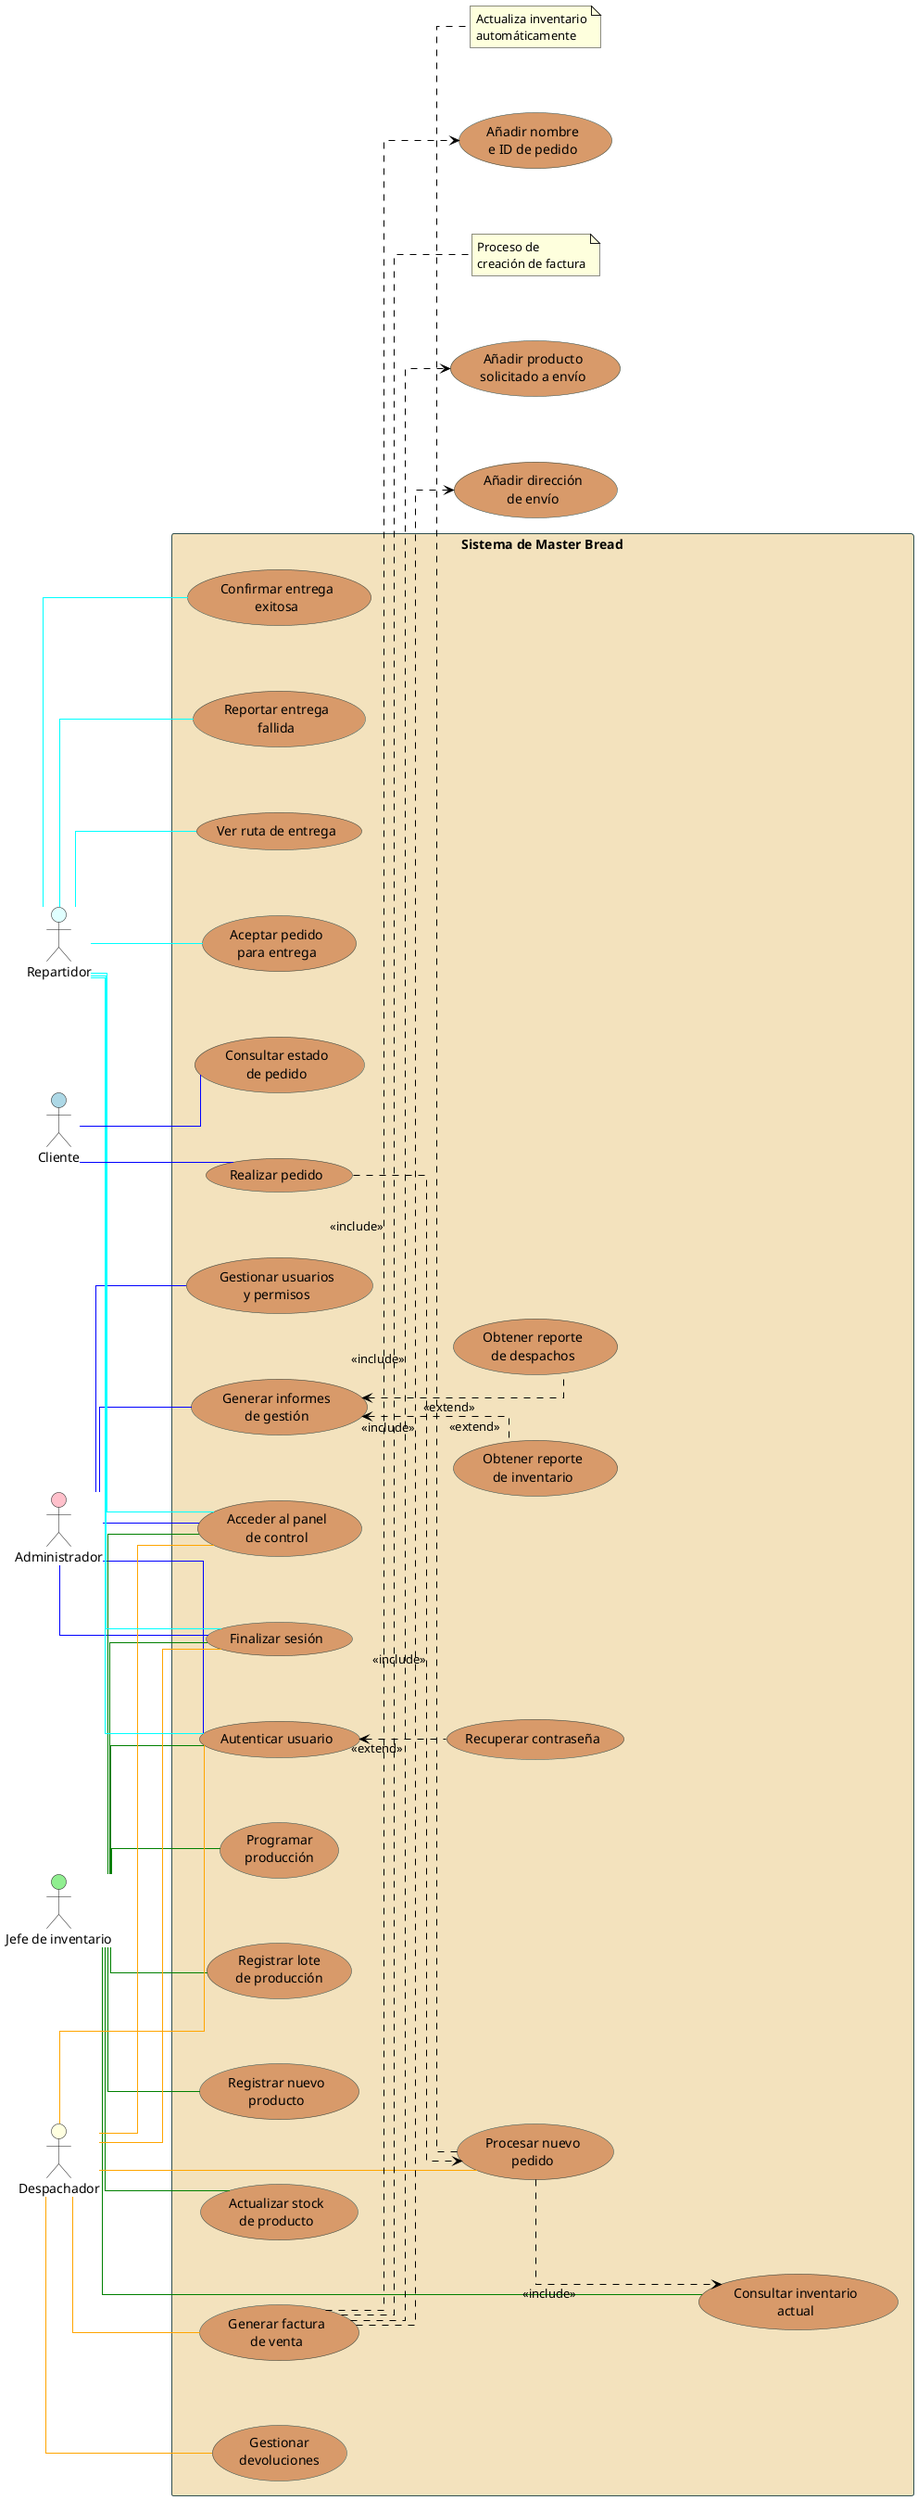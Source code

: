 @startuml Diagrama de casos de uso
left to right direction
skinparam linetype ortho
skinparam nodesep 70
skinparam ranksep 80
' Definición de estilos
skinparam usecase {
  BackgroundColor #d89a6a
  BorderColor DarkSlateGray
  ArrowColor #000000
  ActorBorderColor DarkSlateGray
  ActorBackgroundColor Wheat
}
skinparam rectangle {
  BackgroundColor #f3e2bd
  BorderColor DarkSlateGray
}
' Definición de actores
:Administrador: as admin #Pink
:Jefe de inventario: as inventory #LightGreen
:Despachador: as dispatcher #LightYellow
:Repartidor: as deliveryGuy #LightCyan
:Cliente: as customer #LightBlue

' Sistema principal
rectangle "Sistema de Master Bread" {
  ' Casos de uso comunes
  (Autenticar usuario) as UC1
  (Acceder al panel\nde control) as UC2
  (Finalizar sesión) as UC3
 
  ' Jefe de inventario
  (Consultar inventario\nactual) as UC4
  (Registrar nuevo\nproducto) as UC5
  (Actualizar stock\nde producto) as UC6
 
  ' Administrador
  (Generar informes\nde gestión) as UC9
  (Obtener reporte\nde inventario) as UC10
  (Obtener reporte\nde despachos) as UC11
  (Gestionar usuarios\ny permisos) as UC12
 
  ' Despachador
  (Procesar nuevo\npedido) as UC13
  (Generar factura\nde venta) as UC14
  (Gestionar\ndevoluciones) as UC15
 
  ' Repartidor
  (Ver ruta de entrega) as UC16
  (Aceptar pedido\npara entrega) as UC17
  (Confirmar entrega\nexitosa) as UC18
  (Reportar entrega\nfallida) as UC19

  ' Cliente
  (Realizar pedido) as UC20
  (Consultar estado\nde pedido) as UC21

  ' Casos de uso específicos de panadería
  (Programar\nproducción) as UC22
  (Registrar lote\nde producción) as UC23

  ' Extensiones
  (Recuperar contraseña) as UC24
}

' Relaciones de los actores
admin -[#blue]- UC1
admin -[#blue]- UC2
admin -[#blue]- UC3
admin -[#blue]- UC9
admin -[#blue]- UC12

inventory -[#green]- UC1
inventory -[#green]- UC2
inventory -[#green]- UC3
inventory -[#green]- UC4
inventory -[#green]- UC5
inventory -[#green]- UC6
inventory -[#green]- UC22
inventory -[#green]- UC23

dispatcher -[#orange]- UC1
dispatcher -[#orange]- UC2
dispatcher -[#orange]- UC3
dispatcher -[#orange]- UC13
dispatcher -[#orange]- UC14
dispatcher -[#orange]- UC15

deliveryGuy -[#cyan]- UC1
deliveryGuy -[#cyan]- UC2
deliveryGuy -[#cyan]- UC3
deliveryGuy -[#cyan]- UC16
deliveryGuy -[#cyan]- UC17
deliveryGuy -[#cyan]- UC18
deliveryGuy -[#cyan]- UC19

customer -[#blue]- UC20
customer -[#blue]- UC21

' Relaciones de extensión
UC1 <.. UC24 : <<extend>>
UC9 <.. UC10 : <<extend>>
UC9 <.. UC11 : <<extend>>

' Relaciones de inclusión
UC14 ..> (Añadir producto\nsolicitado a envío) : <<include>>
UC14 ..> (Añadir dirección\nde envío) : <<include>>
UC14 ..> (Añadir nombre\ne ID de pedido) : <<include>>
UC13 ..> UC4 : <<include>>
UC20 ..> UC13 : <<include>>

' Notas explicativas
note right of UC14 : Proceso de\ncreación de factura
note bottom of UC13 : Actualiza inventario\nautomáticamente

@enduml